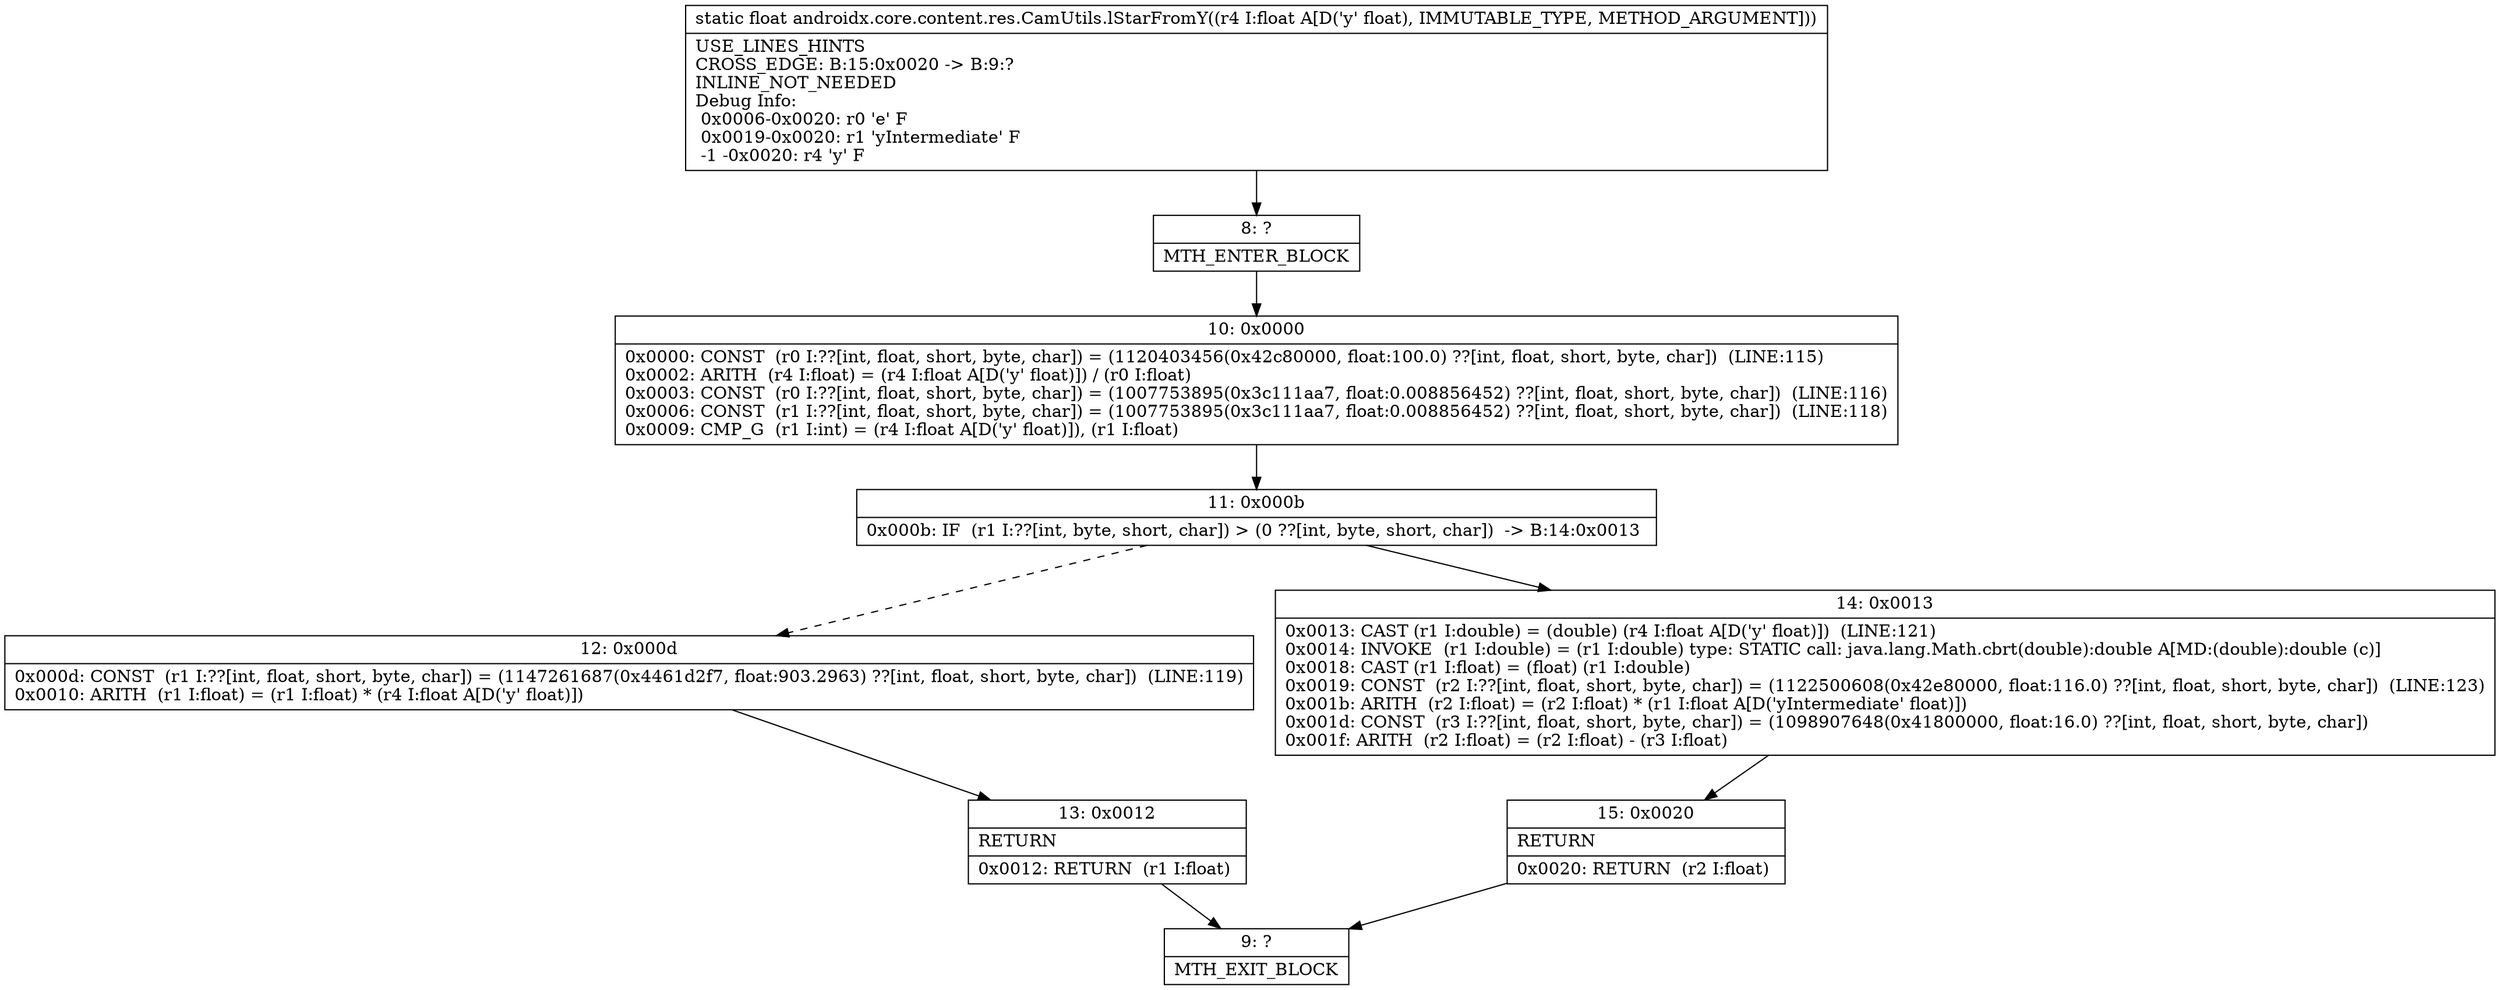 digraph "CFG forandroidx.core.content.res.CamUtils.lStarFromY(F)F" {
Node_8 [shape=record,label="{8\:\ ?|MTH_ENTER_BLOCK\l}"];
Node_10 [shape=record,label="{10\:\ 0x0000|0x0000: CONST  (r0 I:??[int, float, short, byte, char]) = (1120403456(0x42c80000, float:100.0) ??[int, float, short, byte, char])  (LINE:115)\l0x0002: ARITH  (r4 I:float) = (r4 I:float A[D('y' float)]) \/ (r0 I:float) \l0x0003: CONST  (r0 I:??[int, float, short, byte, char]) = (1007753895(0x3c111aa7, float:0.008856452) ??[int, float, short, byte, char])  (LINE:116)\l0x0006: CONST  (r1 I:??[int, float, short, byte, char]) = (1007753895(0x3c111aa7, float:0.008856452) ??[int, float, short, byte, char])  (LINE:118)\l0x0009: CMP_G  (r1 I:int) = (r4 I:float A[D('y' float)]), (r1 I:float) \l}"];
Node_11 [shape=record,label="{11\:\ 0x000b|0x000b: IF  (r1 I:??[int, byte, short, char]) \> (0 ??[int, byte, short, char])  \-\> B:14:0x0013 \l}"];
Node_12 [shape=record,label="{12\:\ 0x000d|0x000d: CONST  (r1 I:??[int, float, short, byte, char]) = (1147261687(0x4461d2f7, float:903.2963) ??[int, float, short, byte, char])  (LINE:119)\l0x0010: ARITH  (r1 I:float) = (r1 I:float) * (r4 I:float A[D('y' float)]) \l}"];
Node_13 [shape=record,label="{13\:\ 0x0012|RETURN\l|0x0012: RETURN  (r1 I:float) \l}"];
Node_9 [shape=record,label="{9\:\ ?|MTH_EXIT_BLOCK\l}"];
Node_14 [shape=record,label="{14\:\ 0x0013|0x0013: CAST (r1 I:double) = (double) (r4 I:float A[D('y' float)])  (LINE:121)\l0x0014: INVOKE  (r1 I:double) = (r1 I:double) type: STATIC call: java.lang.Math.cbrt(double):double A[MD:(double):double (c)]\l0x0018: CAST (r1 I:float) = (float) (r1 I:double) \l0x0019: CONST  (r2 I:??[int, float, short, byte, char]) = (1122500608(0x42e80000, float:116.0) ??[int, float, short, byte, char])  (LINE:123)\l0x001b: ARITH  (r2 I:float) = (r2 I:float) * (r1 I:float A[D('yIntermediate' float)]) \l0x001d: CONST  (r3 I:??[int, float, short, byte, char]) = (1098907648(0x41800000, float:16.0) ??[int, float, short, byte, char]) \l0x001f: ARITH  (r2 I:float) = (r2 I:float) \- (r3 I:float) \l}"];
Node_15 [shape=record,label="{15\:\ 0x0020|RETURN\l|0x0020: RETURN  (r2 I:float) \l}"];
MethodNode[shape=record,label="{static float androidx.core.content.res.CamUtils.lStarFromY((r4 I:float A[D('y' float), IMMUTABLE_TYPE, METHOD_ARGUMENT]))  | USE_LINES_HINTS\lCROSS_EDGE: B:15:0x0020 \-\> B:9:?\lINLINE_NOT_NEEDED\lDebug Info:\l  0x0006\-0x0020: r0 'e' F\l  0x0019\-0x0020: r1 'yIntermediate' F\l  \-1 \-0x0020: r4 'y' F\l}"];
MethodNode -> Node_8;Node_8 -> Node_10;
Node_10 -> Node_11;
Node_11 -> Node_12[style=dashed];
Node_11 -> Node_14;
Node_12 -> Node_13;
Node_13 -> Node_9;
Node_14 -> Node_15;
Node_15 -> Node_9;
}


